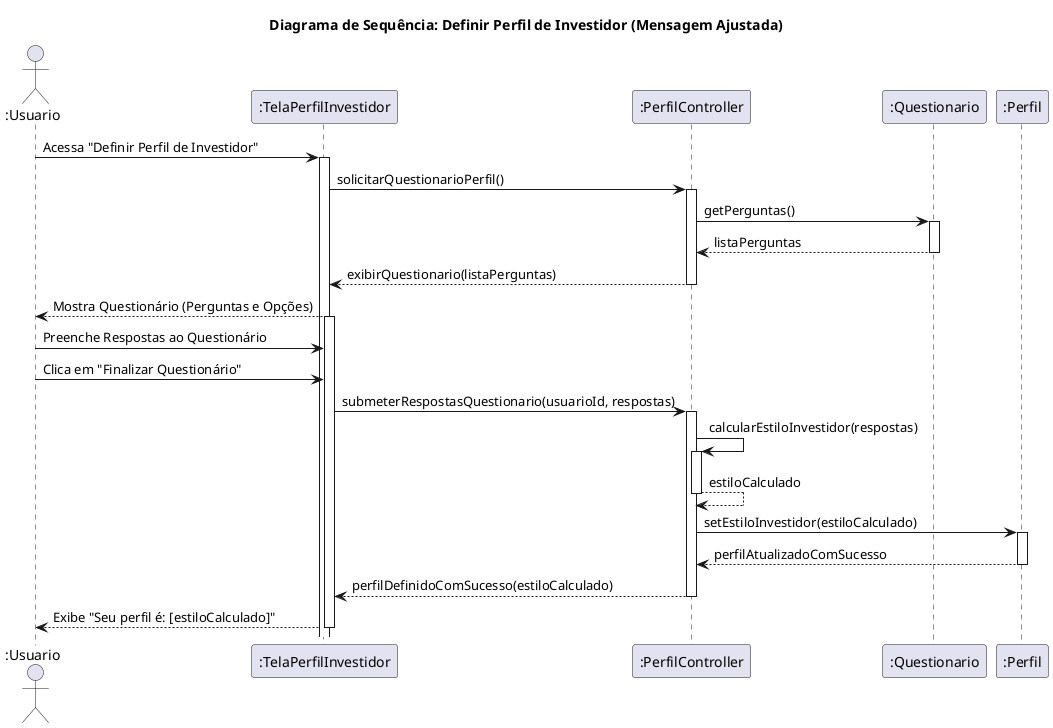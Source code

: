@startuml

title Diagrama de Sequência: Definir Perfil de Investidor (Mensagem Ajustada)

actor ":Usuario" as User
participant ":TelaPerfilInvestidor" as Tela
participant ":PerfilController" as Controller
participant ":Questionario" as QuestionarioObj
participant ":Perfil" as PerfilObj

User -> Tela: Acessa "Definir Perfil de Investidor"
activate Tela

Tela -> Controller: solicitarQuestionarioPerfil()
activate Controller

Controller -> QuestionarioObj: getPerguntas()
activate QuestionarioObj
QuestionarioObj --> Controller: listaPerguntas
deactivate QuestionarioObj

Controller --> Tela: exibirQuestionario(listaPerguntas)
deactivate Controller

Tela --> User: Mostra Questionário (Perguntas e Opções)
activate Tela

User -> Tela: Preenche Respostas ao Questionário
User -> Tela: Clica em "Finalizar Questionário"

Tela -> Controller: submeterRespostasQuestionario(usuarioId, respostas)
activate Controller

Controller -> Controller: calcularEstiloInvestidor(respostas)
activate Controller
Controller --> Controller: estiloCalculado
deactivate Controller

Controller -> PerfilObj: setEstiloInvestidor(estiloCalculado)
activate PerfilObj
PerfilObj --> Controller: perfilAtualizadoComSucesso
deactivate PerfilObj

Controller --> Tela: perfilDefinidoComSucesso(estiloCalculado)
deactivate Controller

Tela --> User: Exibe "Seu perfil é: [estiloCalculado]"
deactivate Tela

@enduml